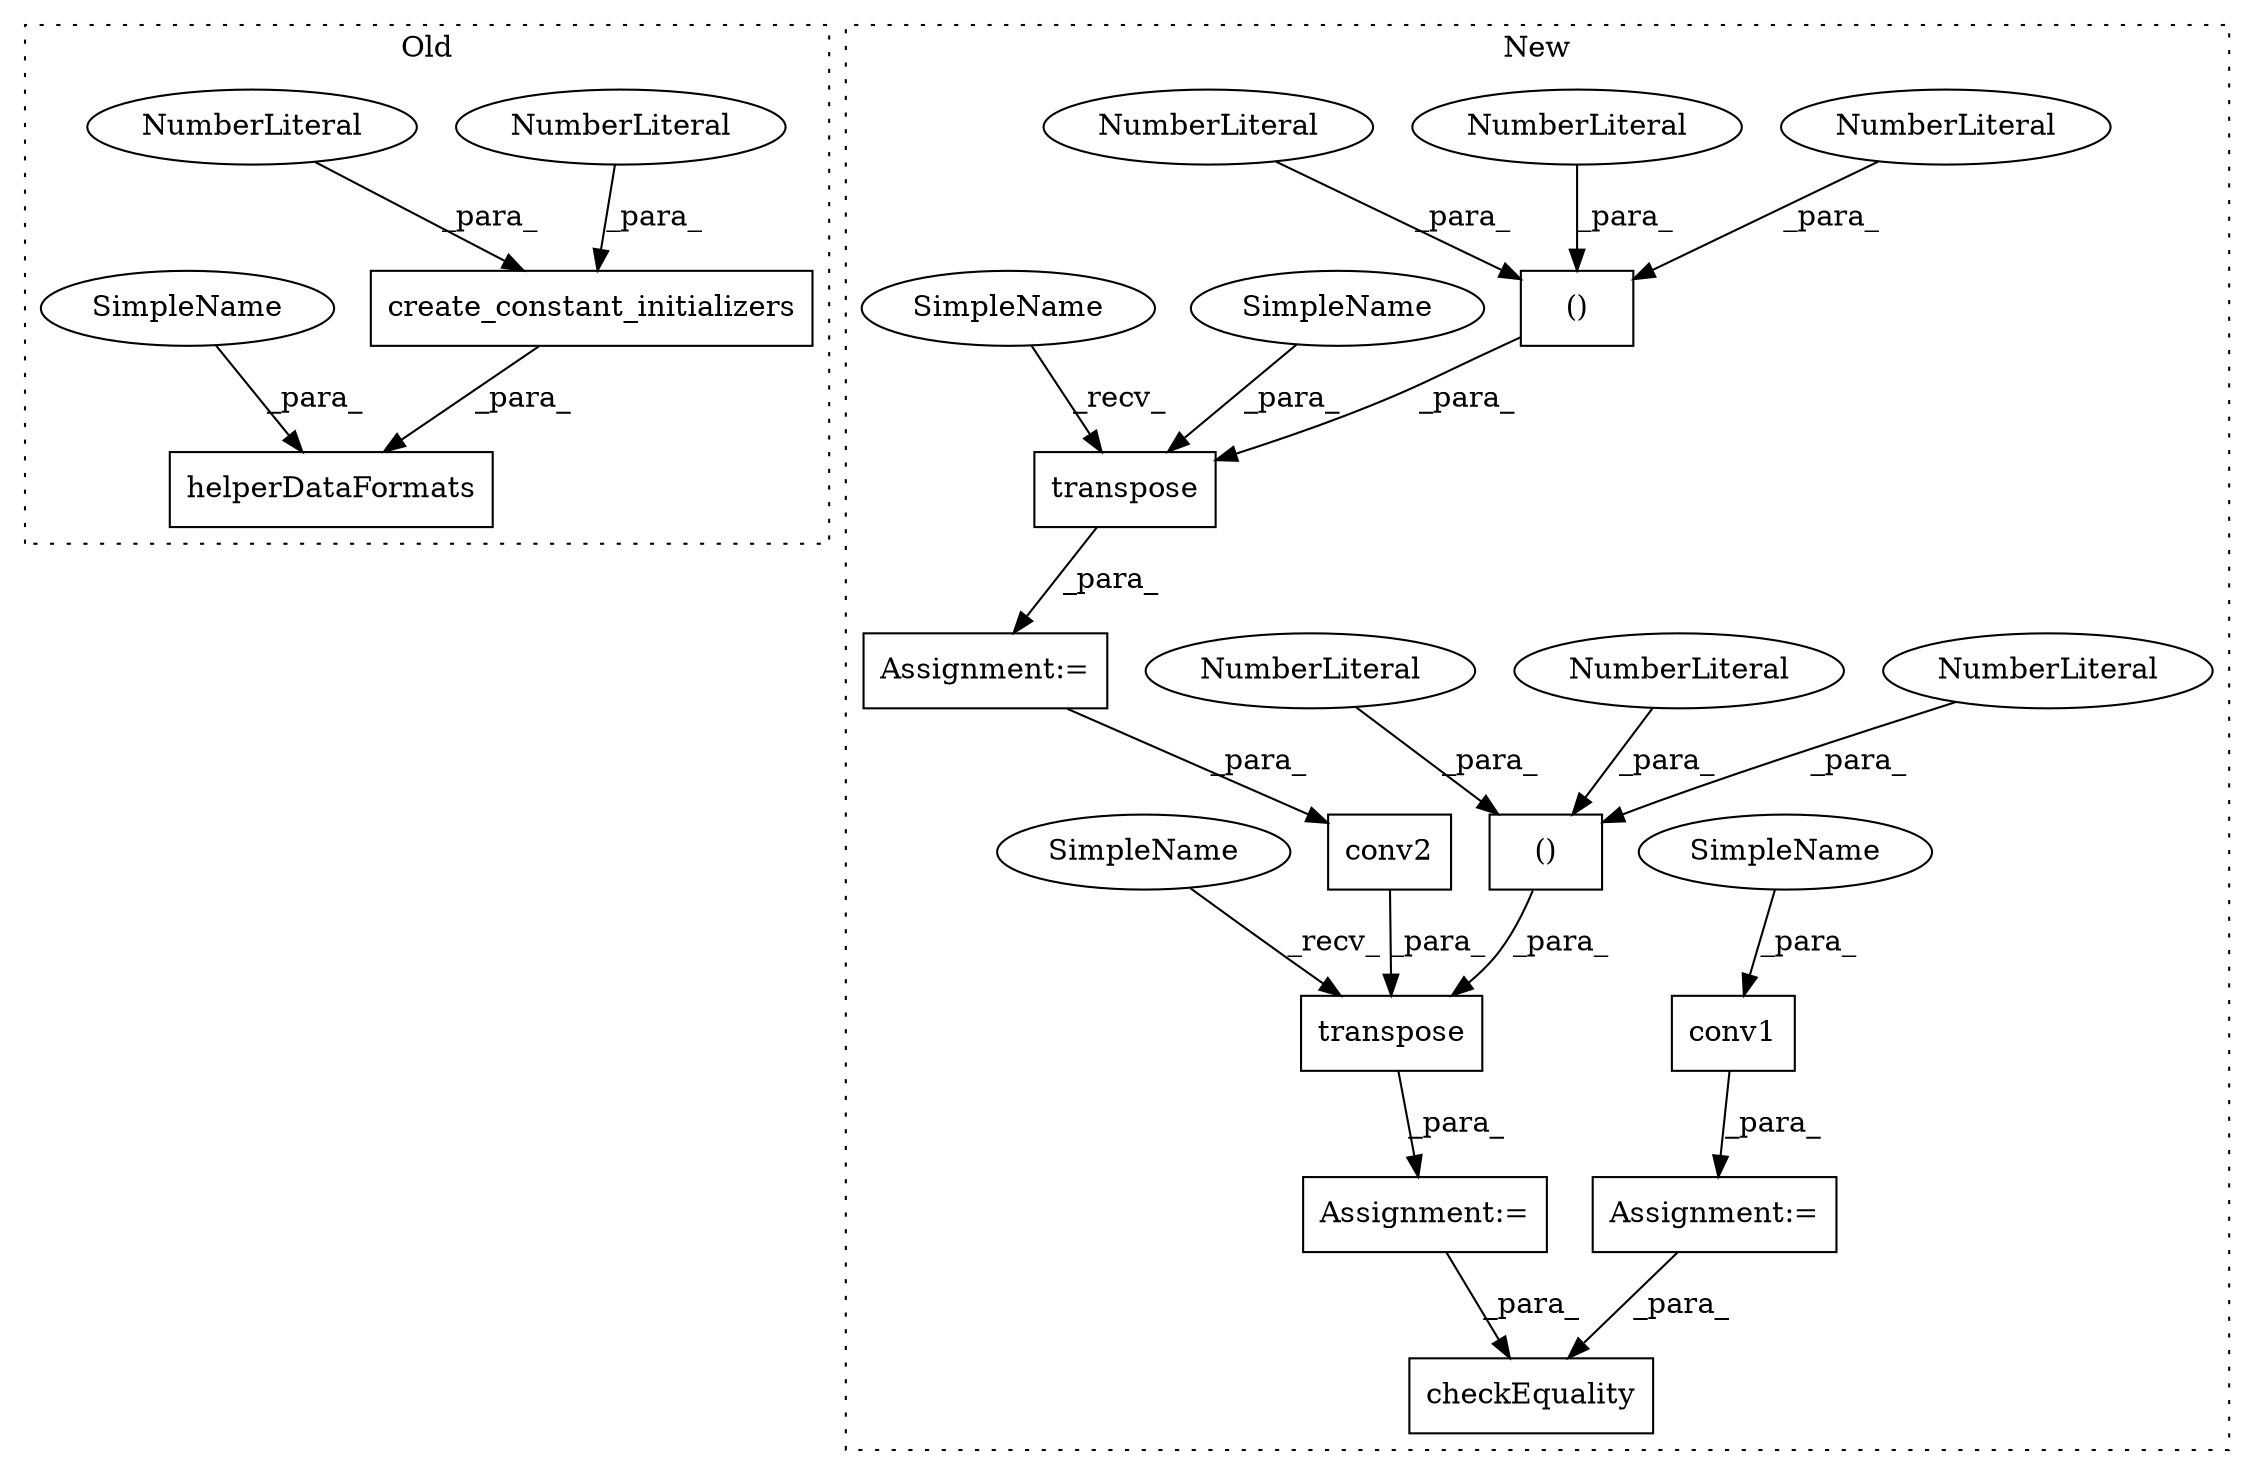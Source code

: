 digraph G {
subgraph cluster0 {
1 [label="create_constant_initializers" a="32" s="1845,1890" l="29,1" shape="box"];
3 [label="helperDataFormats" a="32" s="1991,2015" l="18,1" shape="box"];
7 [label="NumberLiteral" a="34" s="1878" l="3" shape="ellipse"];
9 [label="NumberLiteral" a="34" s="1874" l="3" shape="ellipse"];
21 [label="SimpleName" a="42" s="2014" l="1" shape="ellipse"];
label = "Old";
style="dotted";
}
subgraph cluster1 {
2 [label="transpose" a="32" s="2237,2283" l="10,2" shape="box"];
4 [label="conv1" a="32" s="2046,2053" l="6,1" shape="box"];
5 [label="()" a="106" s="2254" l="29" shape="box"];
6 [label="NumberLiteral" a="34" s="2254" l="1" shape="ellipse"];
8 [label="NumberLiteral" a="34" s="2282" l="1" shape="ellipse"];
10 [label="NumberLiteral" a="34" s="2268" l="1" shape="ellipse"];
11 [label="checkEquality" a="32" s="2381,2400" l="14,1" shape="box"];
12 [label="()" a="106" s="2339" l="29" shape="box"];
13 [label="NumberLiteral" a="34" s="2367" l="1" shape="ellipse"];
14 [label="NumberLiteral" a="34" s="2353" l="1" shape="ellipse"];
15 [label="NumberLiteral" a="34" s="2339" l="1" shape="ellipse"];
16 [label="transpose" a="32" s="2305,2368" l="10,2" shape="box"];
17 [label="conv2" a="32" s="2315,2332" l="6,1" shape="box"];
18 [label="Assignment:=" a="7" s="2293" l="1" shape="box"];
19 [label="Assignment:=" a="7" s="2225" l="1" shape="box"];
20 [label="Assignment:=" a="7" s="2045" l="1" shape="box"];
22 [label="SimpleName" a="42" s="2247" l="1" shape="ellipse"];
23 [label="SimpleName" a="42" s="2052" l="1" shape="ellipse"];
24 [label="SimpleName" a="42" s="2294" l="10" shape="ellipse"];
25 [label="SimpleName" a="42" s="2226" l="10" shape="ellipse"];
label = "New";
style="dotted";
}
1 -> 3 [label="_para_"];
2 -> 19 [label="_para_"];
4 -> 20 [label="_para_"];
5 -> 2 [label="_para_"];
6 -> 5 [label="_para_"];
7 -> 1 [label="_para_"];
8 -> 5 [label="_para_"];
9 -> 1 [label="_para_"];
10 -> 5 [label="_para_"];
12 -> 16 [label="_para_"];
13 -> 12 [label="_para_"];
14 -> 12 [label="_para_"];
15 -> 12 [label="_para_"];
16 -> 18 [label="_para_"];
17 -> 16 [label="_para_"];
18 -> 11 [label="_para_"];
19 -> 17 [label="_para_"];
20 -> 11 [label="_para_"];
21 -> 3 [label="_para_"];
22 -> 2 [label="_para_"];
23 -> 4 [label="_para_"];
24 -> 16 [label="_recv_"];
25 -> 2 [label="_recv_"];
}